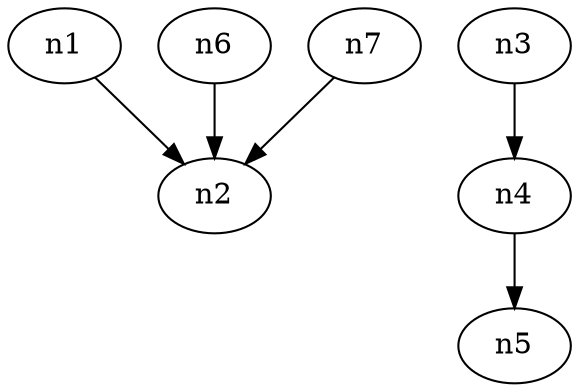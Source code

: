 digraph G0{
{
node [style=filled]
}

n1 -> n2


n3 -> n4

n4 -> n5


n6 -> n2

n7 -> n2

}
digraph G1{
{
node [style=filled]
}

n1 -> n2


n3 -> n4

n4 -> n5


n6 -> n2

n7 -> n2

}
digraph G2{
{
node [style=filled]
}

n1 -> n2


n3 -> n4

n4 -> n5


n6 -> n2

n7 -> n2

}
digraph G3{
{
node [style=filled]
}

n1 -> n2


n3 -> n4

n4 -> n5


n6 -> n2

n7 -> n2

}
digraph G4{
{
node [style=filled]
}

n1 -> n2


n3 -> n4

n4 -> n5


n6 -> n2

n7 -> n2

}
digraph G5{
{
node [style=filled]
}

n1 -> n2


n3 -> n4

n4 -> n5


n6 -> n2

n7 -> n2

}
digraph G6{
{
node [style=filled]
}

n1 -> n2


n3 -> n4

n4 -> n5


n6 -> n2

n7 -> n2

}
digraph G7{
{
node [style=filled]
}

n1 -> n2


n3 -> n4

n4 -> n5


n6 -> n2

n7 -> n2

}
